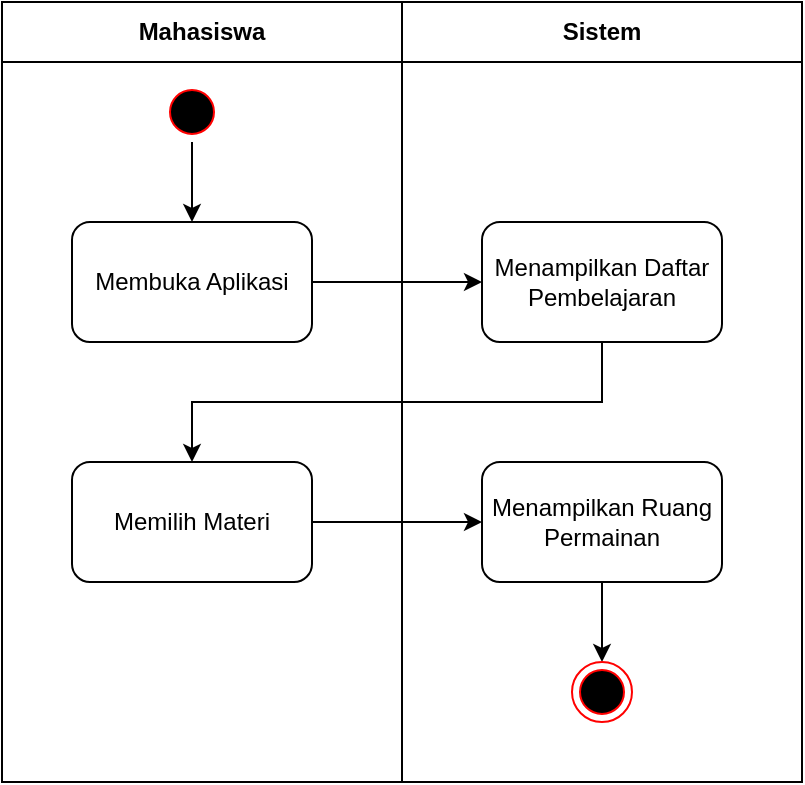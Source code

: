 <mxfile version="24.7.6">
  <diagram id="prtHgNgQTEPvFCAcTncT" name="Page-1">
    <mxGraphModel dx="880" dy="468" grid="1" gridSize="10" guides="1" tooltips="1" connect="1" arrows="1" fold="1" page="1" pageScale="1" pageWidth="827" pageHeight="1169" math="0" shadow="0">
      <root>
        <mxCell id="0" />
        <mxCell id="1" parent="0" />
        <mxCell id="tPtuIGqPMaxAQIh3LivV-1" value="Mahasiswa" style="swimlane;whiteSpace=wrap;html=1;startSize=30;" parent="1" vertex="1">
          <mxGeometry x="20" y="10" width="200" height="390" as="geometry" />
        </mxCell>
        <mxCell id="tPtuIGqPMaxAQIh3LivV-6" style="edgeStyle=orthogonalEdgeStyle;rounded=0;orthogonalLoop=1;jettySize=auto;html=1;entryX=0.5;entryY=0;entryDx=0;entryDy=0;" parent="tPtuIGqPMaxAQIh3LivV-1" source="tPtuIGqPMaxAQIh3LivV-3" target="tPtuIGqPMaxAQIh3LivV-5" edge="1">
          <mxGeometry relative="1" as="geometry" />
        </mxCell>
        <mxCell id="tPtuIGqPMaxAQIh3LivV-3" value="" style="ellipse;html=1;shape=startState;fillColor=#000000;strokeColor=#ff0000;" parent="tPtuIGqPMaxAQIh3LivV-1" vertex="1">
          <mxGeometry x="80" y="40" width="30" height="30" as="geometry" />
        </mxCell>
        <mxCell id="tPtuIGqPMaxAQIh3LivV-5" value="Membuka Aplikasi" style="rounded=1;whiteSpace=wrap;html=1;" parent="tPtuIGqPMaxAQIh3LivV-1" vertex="1">
          <mxGeometry x="35" y="110" width="120" height="60" as="geometry" />
        </mxCell>
        <mxCell id="tPtuIGqPMaxAQIh3LivV-12" value="Memilih Materi" style="whiteSpace=wrap;html=1;rounded=1;" parent="tPtuIGqPMaxAQIh3LivV-1" vertex="1">
          <mxGeometry x="35" y="230" width="120" height="60" as="geometry" />
        </mxCell>
        <mxCell id="tPtuIGqPMaxAQIh3LivV-2" value="Sistem" style="swimlane;whiteSpace=wrap;html=1;startSize=30;" parent="1" vertex="1">
          <mxGeometry x="220" y="10" width="200" height="390" as="geometry" />
        </mxCell>
        <mxCell id="tPtuIGqPMaxAQIh3LivV-10" value="Menampilkan Daftar Pembelajaran" style="whiteSpace=wrap;html=1;rounded=1;" parent="tPtuIGqPMaxAQIh3LivV-2" vertex="1">
          <mxGeometry x="40" y="110" width="120" height="60" as="geometry" />
        </mxCell>
        <mxCell id="tPtuIGqPMaxAQIh3LivV-11" value="" style="edgeStyle=orthogonalEdgeStyle;rounded=0;orthogonalLoop=1;jettySize=auto;html=1;exitX=1;exitY=0.5;exitDx=0;exitDy=0;" parent="tPtuIGqPMaxAQIh3LivV-2" source="tPtuIGqPMaxAQIh3LivV-5" target="tPtuIGqPMaxAQIh3LivV-10" edge="1">
          <mxGeometry relative="1" as="geometry">
            <mxPoint x="-30" y="130.029" as="sourcePoint" />
          </mxGeometry>
        </mxCell>
        <mxCell id="tPtuIGqPMaxAQIh3LivV-21" style="edgeStyle=orthogonalEdgeStyle;rounded=0;orthogonalLoop=1;jettySize=auto;html=1;entryX=0.5;entryY=0;entryDx=0;entryDy=0;" parent="tPtuIGqPMaxAQIh3LivV-2" source="tPtuIGqPMaxAQIh3LivV-18" target="tPtuIGqPMaxAQIh3LivV-20" edge="1">
          <mxGeometry relative="1" as="geometry" />
        </mxCell>
        <mxCell id="tPtuIGqPMaxAQIh3LivV-18" value="Menampilkan Ruang Permainan" style="whiteSpace=wrap;html=1;rounded=1;" parent="tPtuIGqPMaxAQIh3LivV-2" vertex="1">
          <mxGeometry x="40" y="230" width="120" height="60" as="geometry" />
        </mxCell>
        <mxCell id="tPtuIGqPMaxAQIh3LivV-20" value="" style="ellipse;html=1;shape=endState;fillColor=#000000;strokeColor=#ff0000;" parent="tPtuIGqPMaxAQIh3LivV-2" vertex="1">
          <mxGeometry x="85" y="330" width="30" height="30" as="geometry" />
        </mxCell>
        <mxCell id="tPtuIGqPMaxAQIh3LivV-13" value="" style="edgeStyle=orthogonalEdgeStyle;rounded=0;orthogonalLoop=1;jettySize=auto;html=1;exitX=0.5;exitY=1;exitDx=0;exitDy=0;" parent="1" source="tPtuIGqPMaxAQIh3LivV-10" target="tPtuIGqPMaxAQIh3LivV-12" edge="1">
          <mxGeometry relative="1" as="geometry" />
        </mxCell>
        <mxCell id="tPtuIGqPMaxAQIh3LivV-19" value="" style="edgeStyle=orthogonalEdgeStyle;rounded=0;orthogonalLoop=1;jettySize=auto;html=1;exitX=1;exitY=0.5;exitDx=0;exitDy=0;" parent="1" source="tPtuIGqPMaxAQIh3LivV-12" target="tPtuIGqPMaxAQIh3LivV-18" edge="1">
          <mxGeometry relative="1" as="geometry">
            <mxPoint x="175" y="260.029" as="sourcePoint" />
          </mxGeometry>
        </mxCell>
      </root>
    </mxGraphModel>
  </diagram>
</mxfile>
